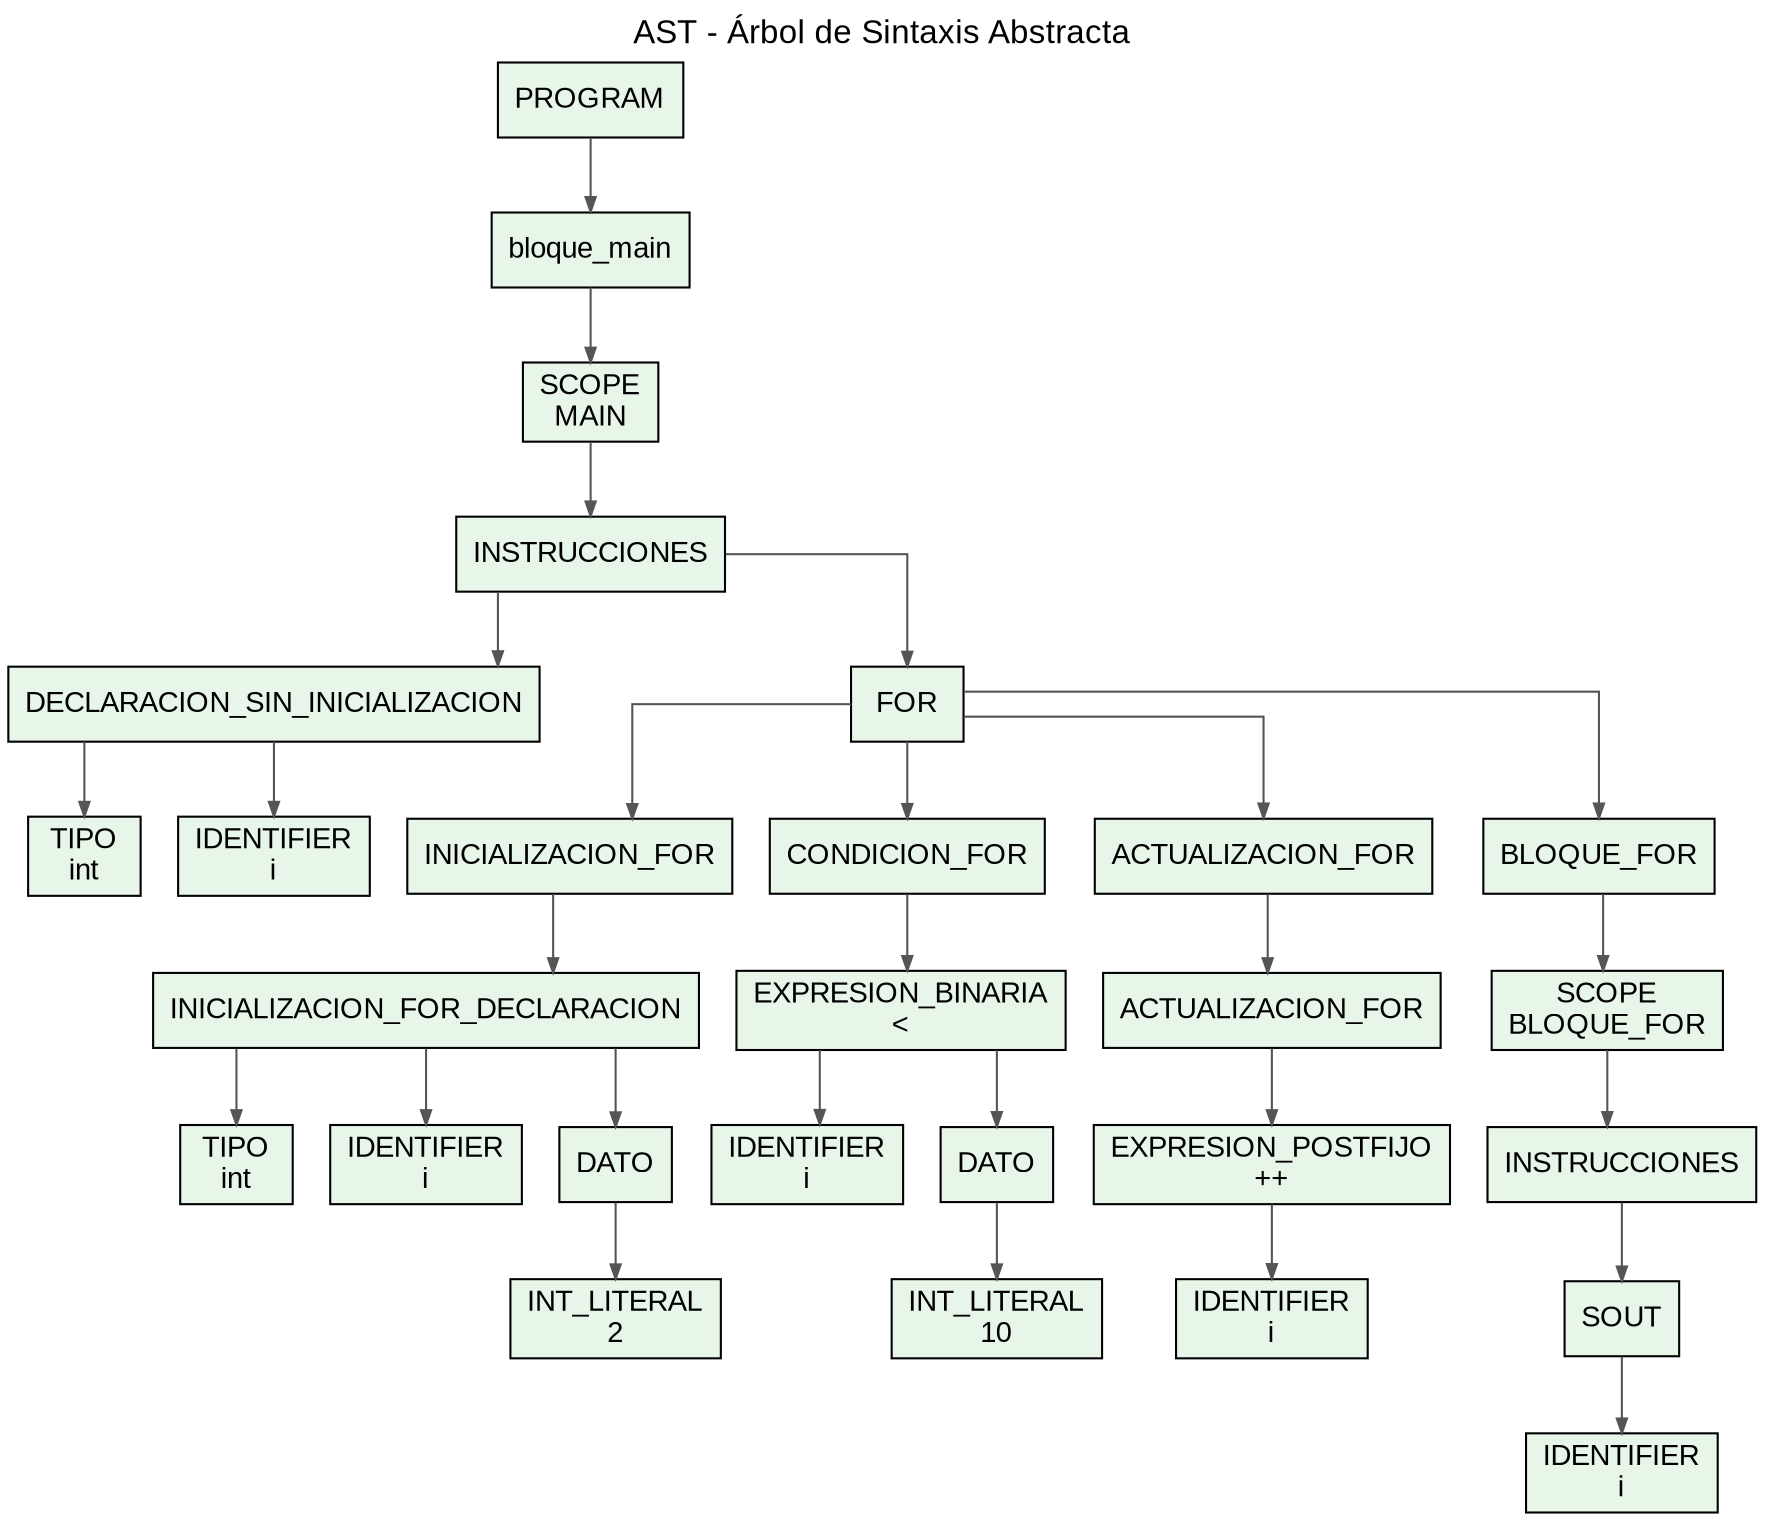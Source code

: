 digraph AST {
  rankdir=TB;
  node [fontname="Arial, sans-serif", style=filled, shape=box, fillcolor="#E8F5E9"];
  edge [fontname="Arial, sans-serif", color="#555555", arrowsize=0.7];
  graph [fontname="Arial, sans-serif", labelloc=t, fontsize=16];
  label="AST - Árbol de Sintaxis Abstracta";
  splines=ortho;
  concentrate=true;

  node_0 [label="PROGRAM"];
  node_1 [label="bloque_main"];
  node_0 -> node_1;
  node_2 [label="SCOPE\nMAIN"];
  node_1 -> node_2;
  node_3 [label="INSTRUCCIONES"];
  node_2 -> node_3;
  node_4 [label="DECLARACION_SIN_INICIALIZACION"];
  node_3 -> node_4;
  node_5 [label="TIPO\nint"];
  node_4 -> node_5;
  node_6 [label="IDENTIFIER\ni"];
  node_4 -> node_6;
  node_7 [label="FOR"];
  node_3 -> node_7;
  node_8 [label="INICIALIZACION_FOR"];
  node_7 -> node_8;
  node_9 [label="INICIALIZACION_FOR_DECLARACION"];
  node_8 -> node_9;
  node_10 [label="TIPO\nint"];
  node_9 -> node_10;
  node_11 [label="IDENTIFIER\ni"];
  node_9 -> node_11;
  node_12 [label="DATO"];
  node_9 -> node_12;
  node_13 [label="INT_LITERAL\n2"];
  node_12 -> node_13;
  node_14 [label="CONDICION_FOR"];
  node_7 -> node_14;
  node_15 [label="EXPRESION_BINARIA\n\<"];
  node_14 -> node_15;
  node_16 [label="IDENTIFIER\ni"];
  node_15 -> node_16;
  node_17 [label="DATO"];
  node_15 -> node_17;
  node_18 [label="INT_LITERAL\n10"];
  node_17 -> node_18;
  node_19 [label="ACTUALIZACION_FOR"];
  node_7 -> node_19;
  node_20 [label="ACTUALIZACION_FOR"];
  node_19 -> node_20;
  node_21 [label="EXPRESION_POSTFIJO\n++"];
  node_20 -> node_21;
  node_22 [label="IDENTIFIER\ni"];
  node_21 -> node_22;
  node_23 [label="BLOQUE_FOR"];
  node_7 -> node_23;
  node_24 [label="SCOPE\nBLOQUE_FOR"];
  node_23 -> node_24;
  node_25 [label="INSTRUCCIONES"];
  node_24 -> node_25;
  node_26 [label="SOUT"];
  node_25 -> node_26;
  node_27 [label="IDENTIFIER\ni"];
  node_26 -> node_27;

}
